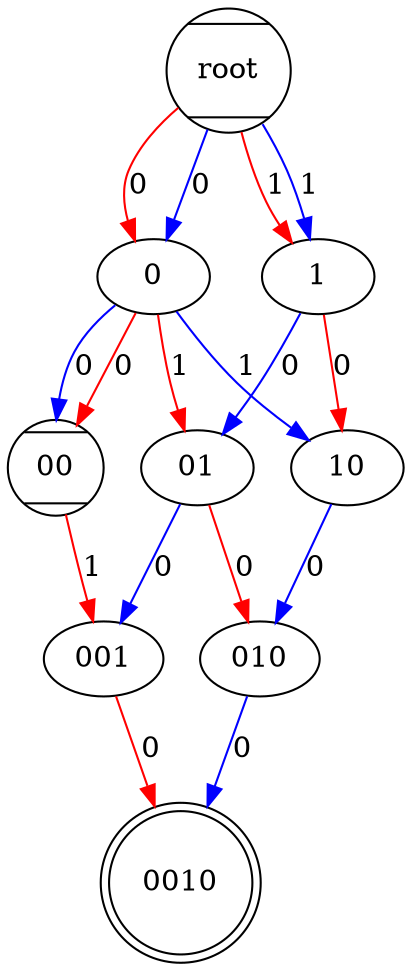 digraph{ 
root  [shape = Mcircle]
0
root -> 0 [color = red, label = 0] 
00 [shape = Mcircle]
0 -> 00 [color = red, label = 0] 
001
00 -> 001 [color = red, label = 1] 
0010 [shape = doublecircle]
001 -> 0010 [color = red, label = 0] 
01
0 -> 01 [color = red, label = 1] 
010
01 -> 010 [color = red, label = 0] 
010 -> 0010 [color = blue, label = 0] 
01 -> 001 [color = blue, label = 0] 
0 -> 00 [color = blue, label = 0] 
10
0 -> 10 [color = blue, label = 1] 
10 -> 010 [color = blue, label = 0] 
1
root -> 1 [color = red, label = 1] 
1 -> 10 [color = red, label = 0] 
1 -> 01 [color = blue, label = 0] 
root -> 0 [color = blue, label = 0] 
root -> 1 [color = blue, label = 1] 
} 
